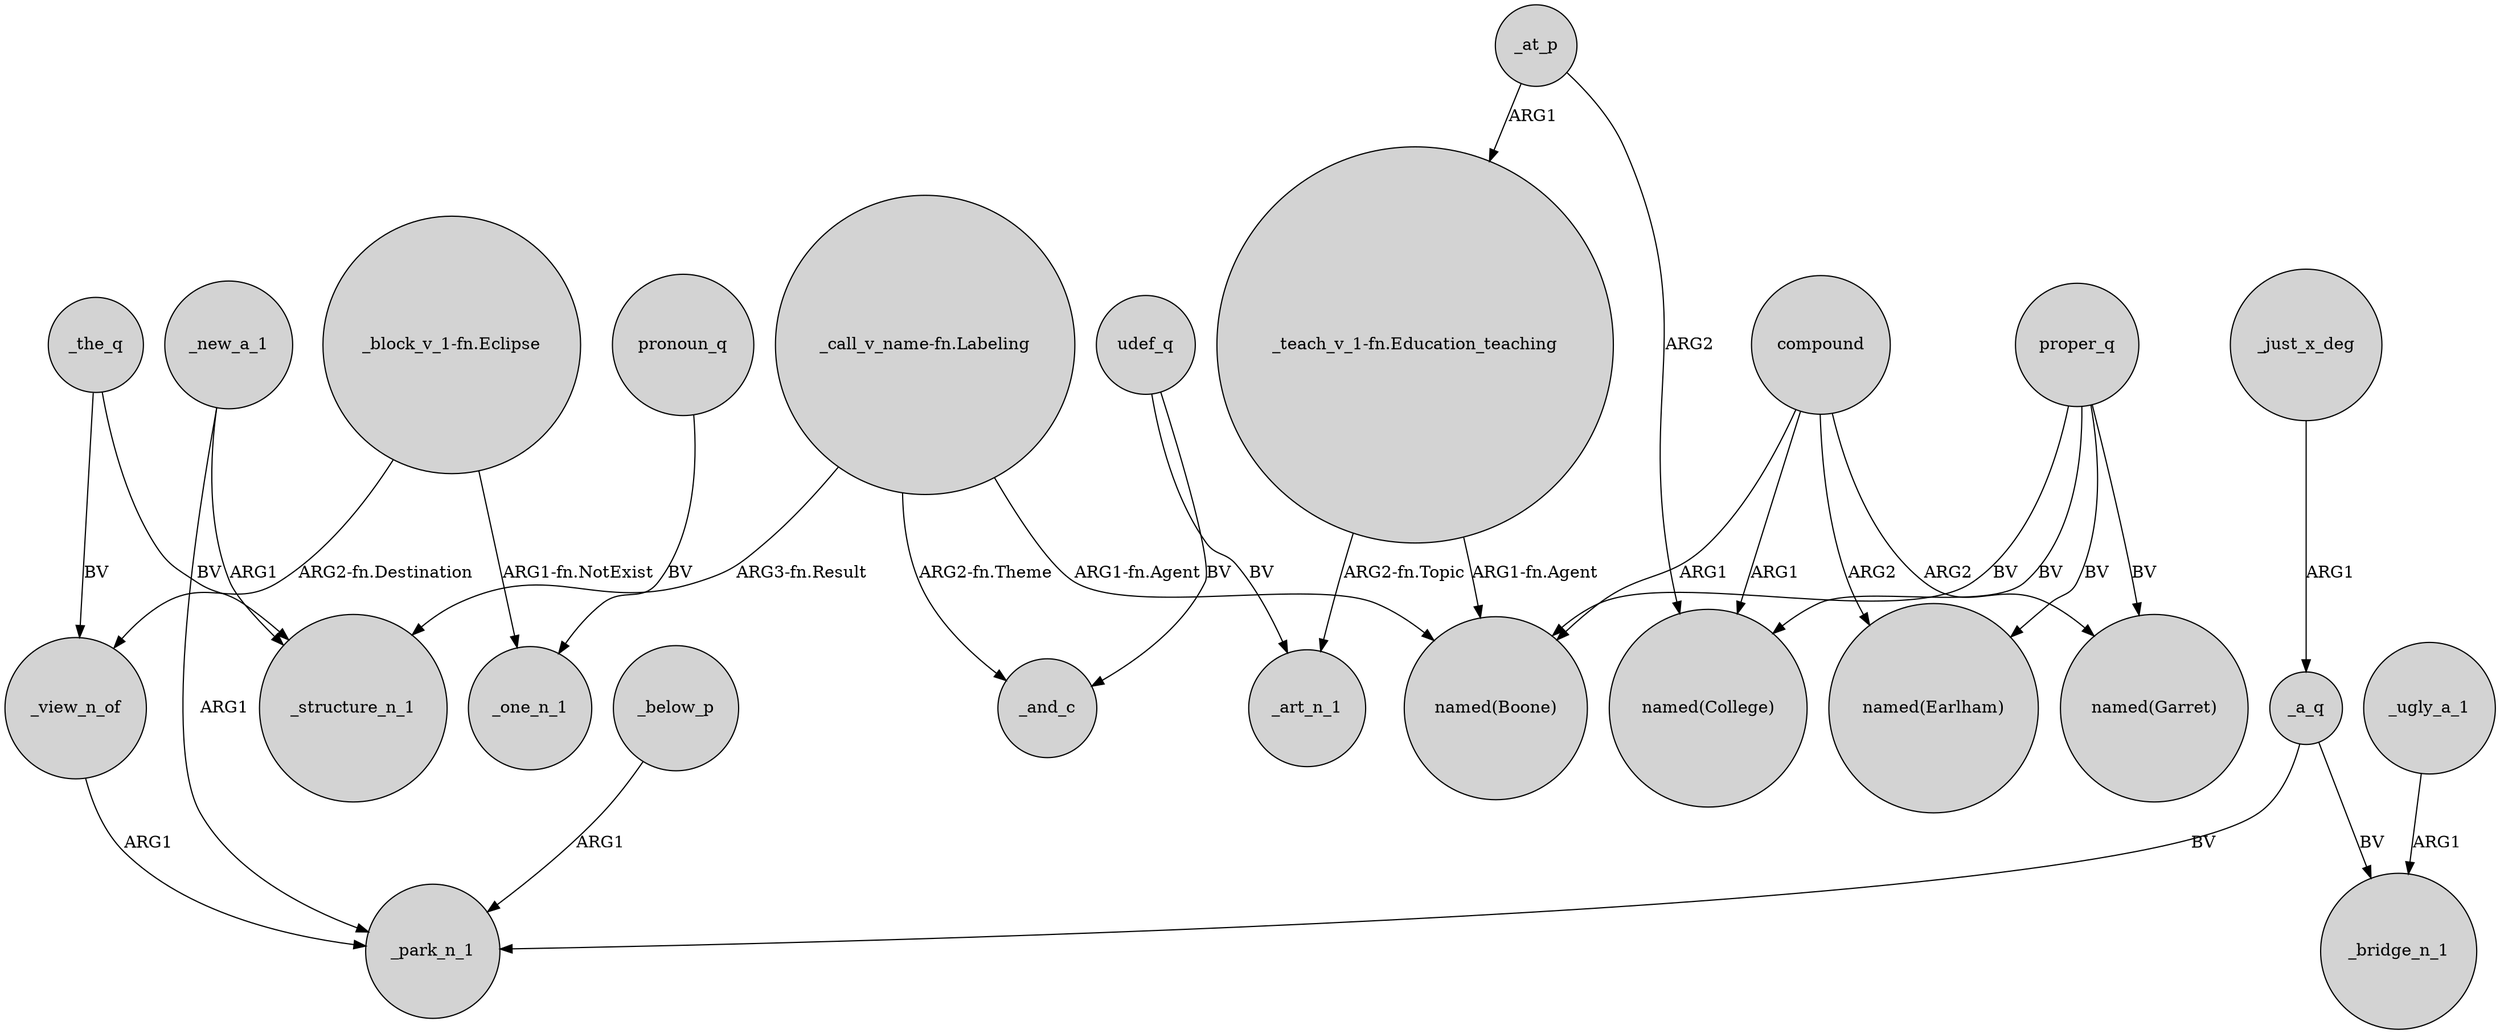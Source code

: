 digraph {
	node [shape=circle style=filled]
	"_block_v_1-fn.Eclipse" -> _view_n_of [label="ARG2-fn.Destination"]
	proper_q -> "named(Boone)" [label=BV]
	udef_q -> _art_n_1 [label=BV]
	"_call_v_name-fn.Labeling" -> "named(Boone)" [label="ARG1-fn.Agent"]
	_ugly_a_1 -> _bridge_n_1 [label=ARG1]
	_at_p -> "_teach_v_1-fn.Education_teaching" [label=ARG1]
	_the_q -> _structure_n_1 [label=BV]
	_below_p -> _park_n_1 [label=ARG1]
	_new_a_1 -> _park_n_1 [label=ARG1]
	_the_q -> _view_n_of [label=BV]
	"_teach_v_1-fn.Education_teaching" -> _art_n_1 [label="ARG2-fn.Topic"]
	proper_q -> "named(College)" [label=BV]
	"_call_v_name-fn.Labeling" -> _structure_n_1 [label="ARG3-fn.Result"]
	proper_q -> "named(Earlham)" [label=BV]
	"_block_v_1-fn.Eclipse" -> _one_n_1 [label="ARG1-fn.NotExist"]
	pronoun_q -> _one_n_1 [label=BV]
	_view_n_of -> _park_n_1 [label=ARG1]
	_a_q -> _bridge_n_1 [label=BV]
	"_teach_v_1-fn.Education_teaching" -> "named(Boone)" [label="ARG1-fn.Agent"]
	compound -> "named(Earlham)" [label=ARG2]
	_a_q -> _park_n_1 [label=BV]
	compound -> "named(Boone)" [label=ARG1]
	_new_a_1 -> _structure_n_1 [label=ARG1]
	udef_q -> _and_c [label=BV]
	proper_q -> "named(Garret)" [label=BV]
	_at_p -> "named(College)" [label=ARG2]
	"_call_v_name-fn.Labeling" -> _and_c [label="ARG2-fn.Theme"]
	_just_x_deg -> _a_q [label=ARG1]
	compound -> "named(College)" [label=ARG1]
	compound -> "named(Garret)" [label=ARG2]
}
